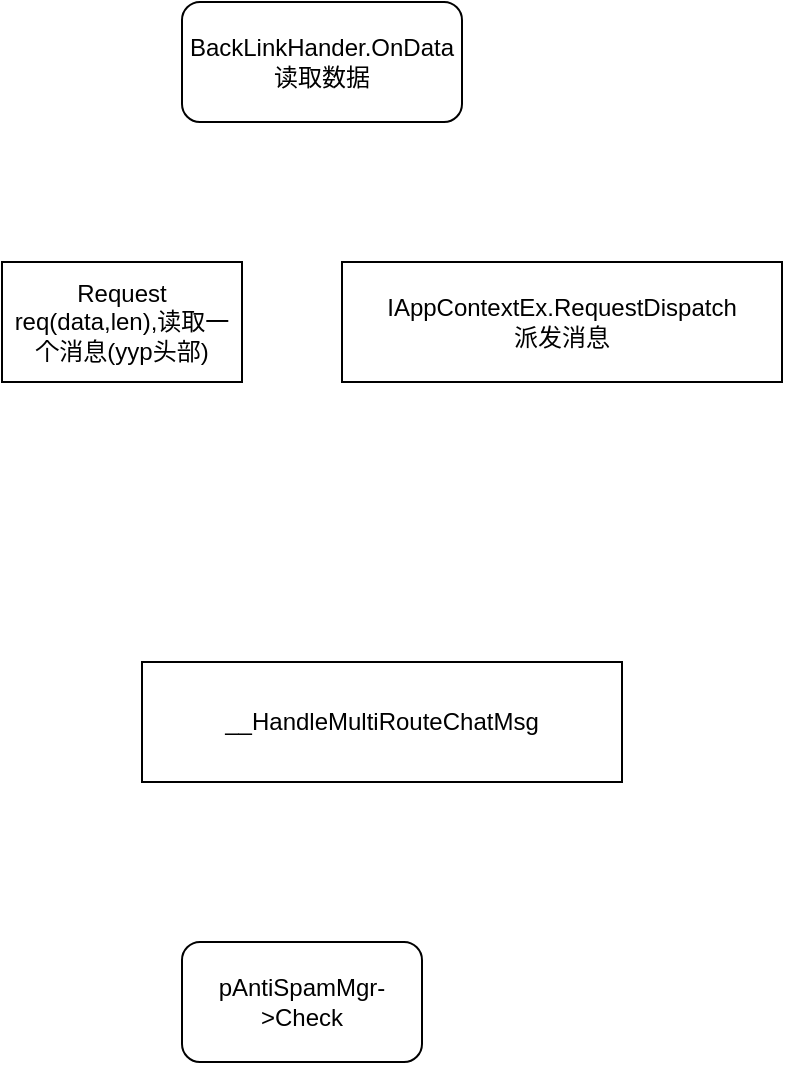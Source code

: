<mxfile version="20.5.3" type="github">
  <diagram id="lLAGZDM0bcGLHkzx-WZg" name="Page-1">
    <mxGraphModel dx="1550" dy="859" grid="1" gridSize="10" guides="1" tooltips="1" connect="1" arrows="1" fold="1" page="1" pageScale="1" pageWidth="827" pageHeight="1169" math="0" shadow="0">
      <root>
        <mxCell id="0" />
        <mxCell id="1" parent="0" />
        <mxCell id="0FmRQxhHpZ-kqWJhrowM-1" value="BackLinkHander.OnData&lt;br&gt;读取数据" style="rounded=1;whiteSpace=wrap;html=1;" parent="1" vertex="1">
          <mxGeometry x="230" y="70" width="140" height="60" as="geometry" />
        </mxCell>
        <mxCell id="0FmRQxhHpZ-kqWJhrowM-2" value="Request req(data,len),读取一个消息(yyp头部)" style="rounded=0;whiteSpace=wrap;html=1;" parent="1" vertex="1">
          <mxGeometry x="140" y="200" width="120" height="60" as="geometry" />
        </mxCell>
        <mxCell id="0FmRQxhHpZ-kqWJhrowM-3" value="IAppContextEx.RequestDispatch&lt;br&gt;派发消息" style="rounded=0;whiteSpace=wrap;html=1;" parent="1" vertex="1">
          <mxGeometry x="310" y="200" width="220" height="60" as="geometry" />
        </mxCell>
        <mxCell id="C2eoTMu8xBgz23pvHgma-1" value="__HandleMultiRouteChatMsg" style="rounded=0;whiteSpace=wrap;html=1;" vertex="1" parent="1">
          <mxGeometry x="210" y="400" width="240" height="60" as="geometry" />
        </mxCell>
        <mxCell id="C2eoTMu8xBgz23pvHgma-2" value="pAntiSpamMgr-&amp;gt;Check" style="rounded=1;whiteSpace=wrap;html=1;" vertex="1" parent="1">
          <mxGeometry x="230" y="540" width="120" height="60" as="geometry" />
        </mxCell>
      </root>
    </mxGraphModel>
  </diagram>
</mxfile>

